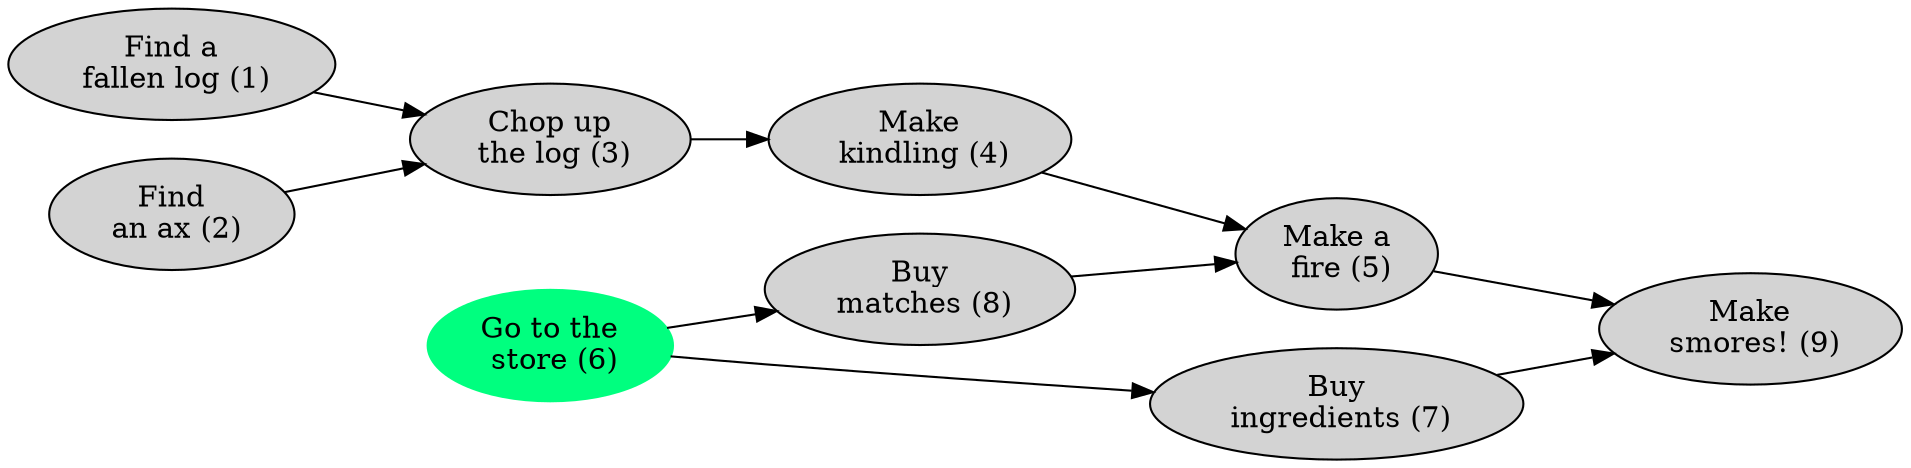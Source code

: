 digraph g{
  rankdir=LR;
  ratio=fill;
  node [style=filled];
  overlap=false;
  "Find a\n fallen log (1)"
  "Find\n an ax (2)"
  "Find a\n fallen log (1)" -> "Chop up\n the log (3)"
  "Find\n an ax (2)" -> "Chop up\n the log (3)"
  "Chop up\n the log (3)"
  "Chop up\n the log (3)" -> "Make\n kindling (4)"
  "Make\n kindling (4)"
  "Make\n kindling (4)" -> "Make a\n fire (5)"
  "Buy\n matches (8)" -> "Make a\n fire (5)"
  "Make a\n fire (5)"
  "Go to the\n store (6)" -> "Buy\n matches (8)"
  "Go to the\n store (6)" -> "Buy\n ingredients (7)"
  "Go to the\n store (6)" [color="springgreen"];
  "Buy\n ingredients (7)"
  "Buy\n matches (8)"
  "Make a\n fire (5)" -> "Make\n smores! (9)"
  "Buy\n ingredients (7)" -> "Make\n smores! (9)"
  "Make\n smores! (9)"
}
